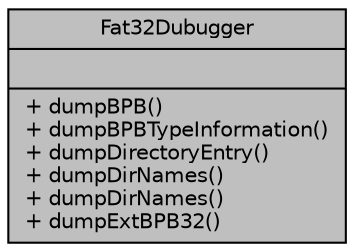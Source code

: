 digraph "Fat32Dubugger"
{
  edge [fontname="Helvetica",fontsize="10",labelfontname="Helvetica",labelfontsize="10"];
  node [fontname="Helvetica",fontsize="10",shape=record];
  Node426 [label="{Fat32Dubugger\n||+ dumpBPB()\l+ dumpBPBTypeInformation()\l+ dumpDirectoryEntry()\l+ dumpDirNames()\l+ dumpDirNames()\l+ dumpExtBPB32()\l}",height=0.2,width=0.4,color="black", fillcolor="grey75", style="filled", fontcolor="black"];
}
